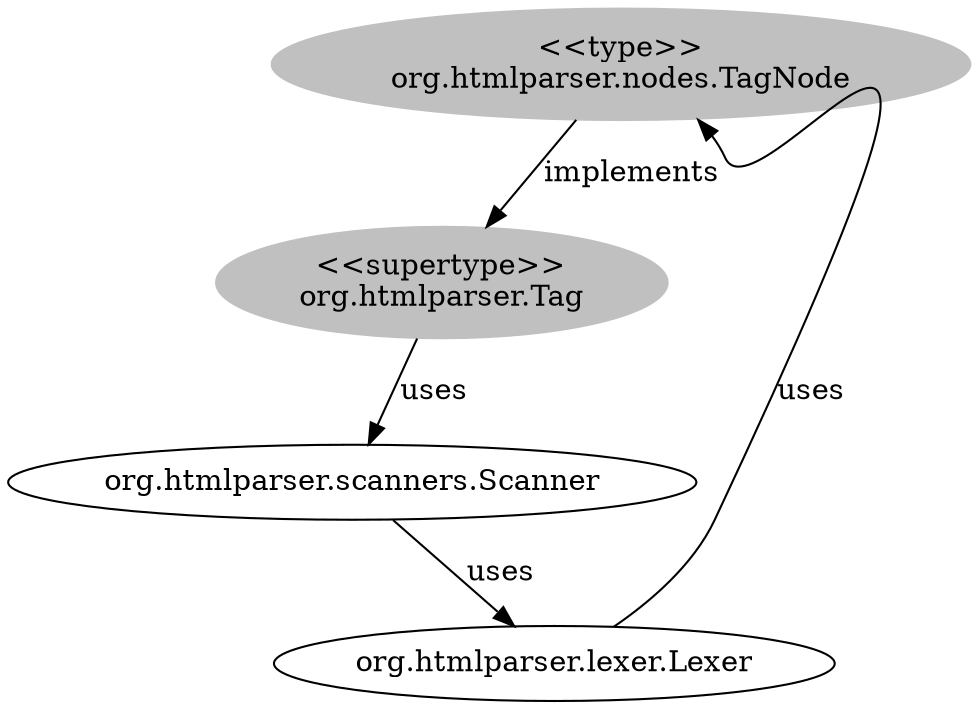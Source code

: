 digraph stk {
	org_htmlparser_nodes_TagNode [label="<<type>>
org.htmlparser.nodes.TagNode",style=filled,color="grey"];
	org_htmlparser_Tag [label="<<supertype>>
org.htmlparser.Tag",style=filled,color="grey"];
	org_htmlparser_scanners_Scanner [label="org.htmlparser.scanners.Scanner"];
	org_htmlparser_lexer_Lexer [label="org.htmlparser.lexer.Lexer"];
	org_htmlparser_nodes_TagNode -> org_htmlparser_Tag [label=implements];
	org_htmlparser_Tag -> org_htmlparser_scanners_Scanner [label=uses];
	org_htmlparser_scanners_Scanner -> org_htmlparser_lexer_Lexer [label=uses];
	org_htmlparser_lexer_Lexer -> org_htmlparser_nodes_TagNode [label=uses];
}
